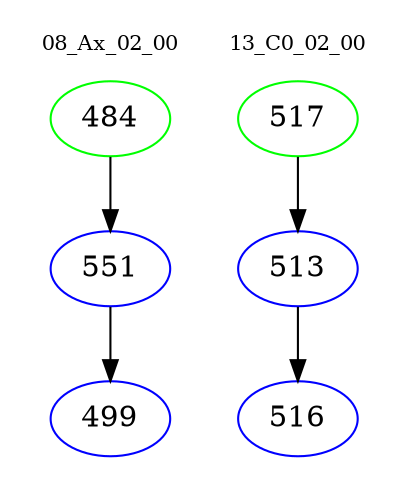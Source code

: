 digraph{
subgraph cluster_0 {
color = white
label = "08_Ax_02_00";
fontsize=10;
T0_484 [label="484", color="green"]
T0_484 -> T0_551 [color="black"]
T0_551 [label="551", color="blue"]
T0_551 -> T0_499 [color="black"]
T0_499 [label="499", color="blue"]
}
subgraph cluster_1 {
color = white
label = "13_C0_02_00";
fontsize=10;
T1_517 [label="517", color="green"]
T1_517 -> T1_513 [color="black"]
T1_513 [label="513", color="blue"]
T1_513 -> T1_516 [color="black"]
T1_516 [label="516", color="blue"]
}
}

